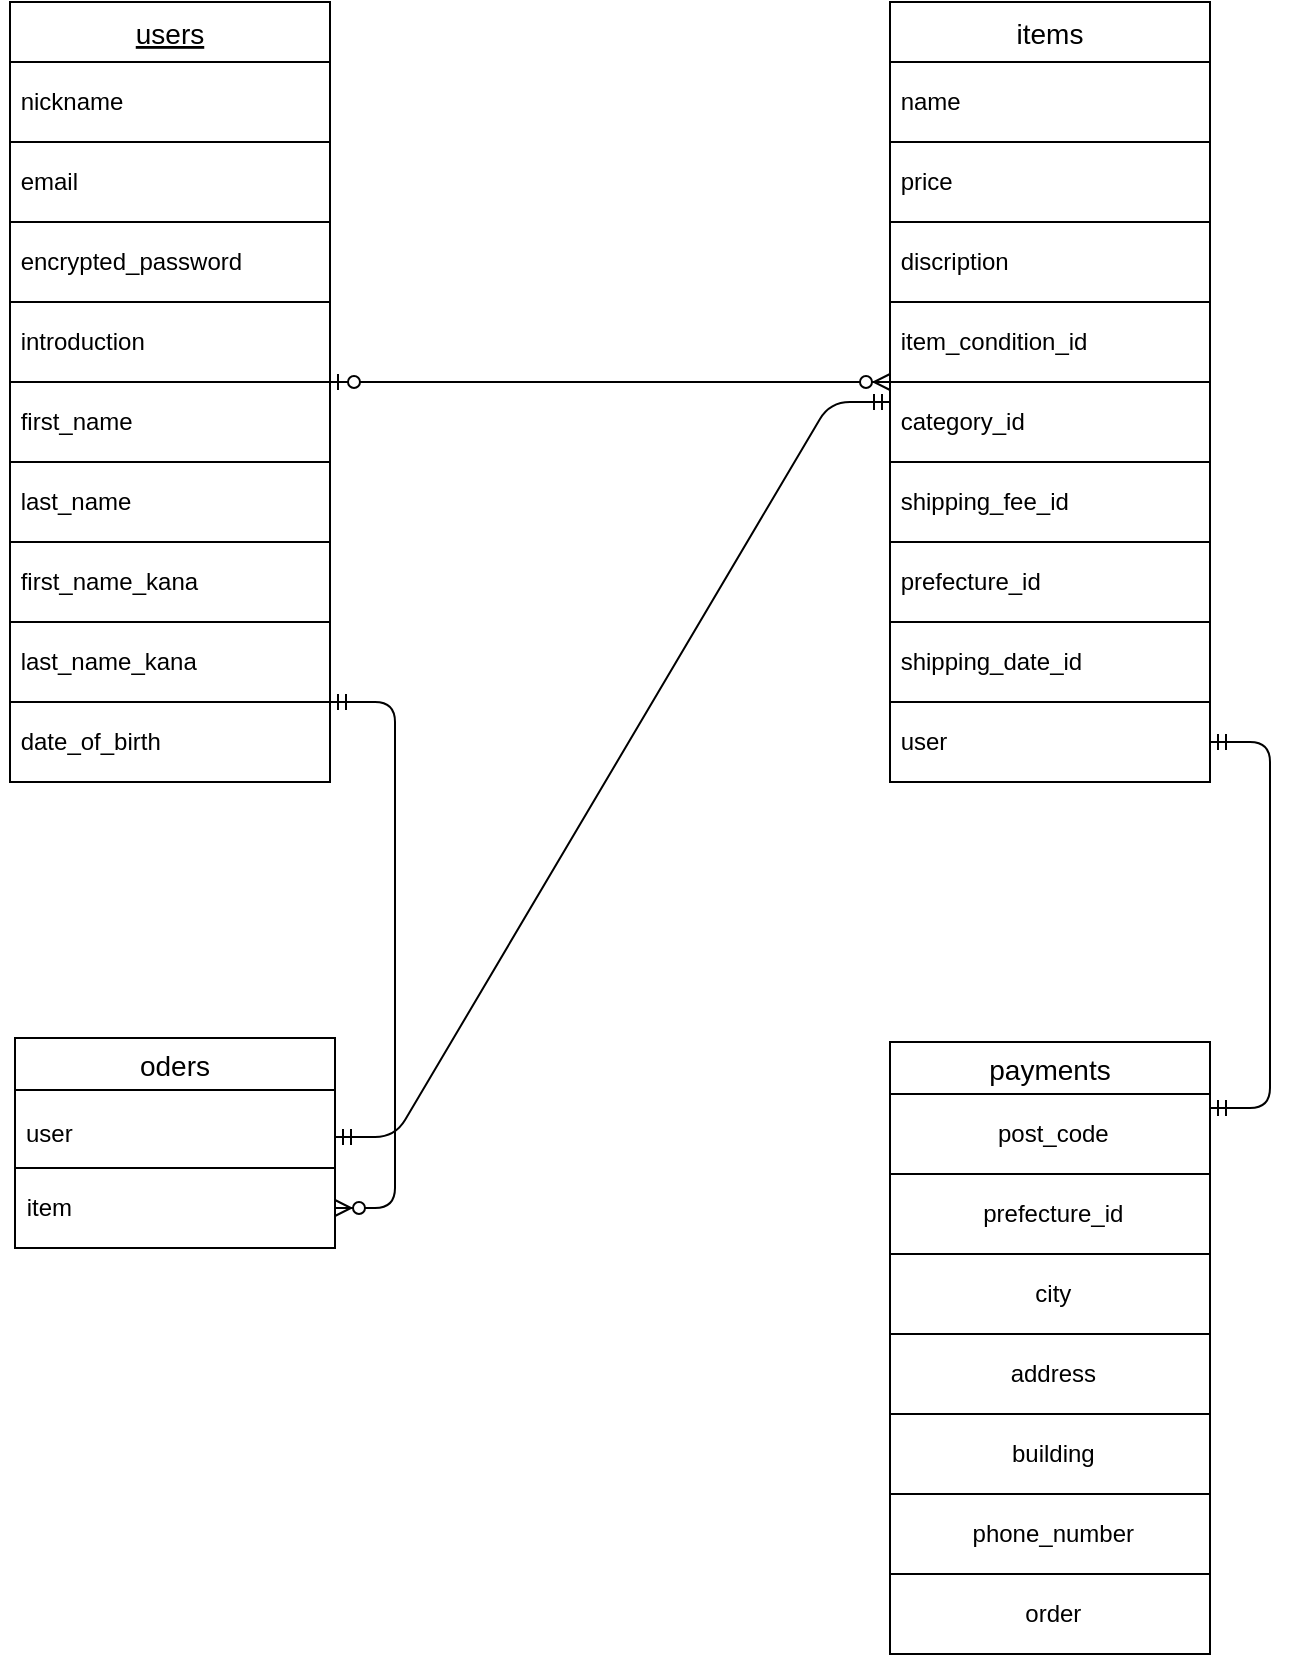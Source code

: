 <mxfile>
    <diagram id="njiPMX8rUW9rvru_ypBe" name="ページ1">
        <mxGraphModel dx="723" dy="1367" grid="1" gridSize="10" guides="1" tooltips="1" connect="1" arrows="1" fold="1" page="1" pageScale="1" pageWidth="827" pageHeight="1169" math="0" shadow="0">
            <root>
                <mxCell id="0"/>
                <mxCell id="1" parent="0"/>
                <mxCell id="2" value="users" style="swimlane;fontStyle=4;childLayout=stackLayout;horizontal=1;startSize=30;horizontalStack=0;resizeParent=1;resizeParentMax=0;resizeLast=0;collapsible=1;marginBottom=0;align=center;fontSize=14;" parent="1" vertex="1">
                    <mxGeometry x="40" y="80" width="160" height="30" as="geometry"/>
                </mxCell>
                <mxCell id="19" value="items" style="swimlane;fontStyle=0;childLayout=stackLayout;horizontal=1;startSize=30;horizontalStack=0;resizeParent=1;resizeParentMax=0;resizeLast=0;collapsible=1;marginBottom=0;align=center;fontSize=14;" parent="1" vertex="1">
                    <mxGeometry x="480" y="80" width="160" height="70" as="geometry"/>
                </mxCell>
                <mxCell id="126" value="&amp;nbsp;name" style="whiteSpace=wrap;html=1;align=left;" vertex="1" parent="19">
                    <mxGeometry y="30" width="160" height="40" as="geometry"/>
                </mxCell>
                <mxCell id="42" value="&amp;nbsp;introduction" style="whiteSpace=wrap;html=1;align=left;" vertex="1" parent="1">
                    <mxGeometry x="40" y="230" width="160" height="40" as="geometry"/>
                </mxCell>
                <mxCell id="43" value="&amp;nbsp;encrypted_password" style="whiteSpace=wrap;html=1;align=left;" vertex="1" parent="1">
                    <mxGeometry x="40" y="190" width="160" height="40" as="geometry"/>
                </mxCell>
                <mxCell id="45" value="&amp;nbsp;first_name" style="whiteSpace=wrap;html=1;align=left;" vertex="1" parent="1">
                    <mxGeometry x="40" y="270" width="160" height="40" as="geometry"/>
                </mxCell>
                <mxCell id="46" value="&amp;nbsp;last_name" style="whiteSpace=wrap;html=1;align=left;" vertex="1" parent="1">
                    <mxGeometry x="40" y="310" width="160" height="40" as="geometry"/>
                </mxCell>
                <mxCell id="47" value="&amp;nbsp;first_name_kana" style="whiteSpace=wrap;html=1;align=left;" vertex="1" parent="1">
                    <mxGeometry x="40" y="350" width="160" height="40" as="geometry"/>
                </mxCell>
                <mxCell id="48" value="&amp;nbsp;last_name_kana" style="whiteSpace=wrap;html=1;align=left;" vertex="1" parent="1">
                    <mxGeometry x="40" y="390" width="160" height="40" as="geometry"/>
                </mxCell>
                <mxCell id="49" value="&amp;nbsp;date_of_birth" style="whiteSpace=wrap;html=1;align=left;" vertex="1" parent="1">
                    <mxGeometry x="40" y="430" width="160" height="40" as="geometry"/>
                </mxCell>
                <mxCell id="112" value="&amp;nbsp;item_condition_id" style="whiteSpace=wrap;html=1;align=left;" vertex="1" parent="1">
                    <mxGeometry x="480" y="230" width="160" height="40" as="geometry"/>
                </mxCell>
                <mxCell id="113" value="&amp;nbsp;shipping_fee_id" style="whiteSpace=wrap;html=1;align=left;" vertex="1" parent="1">
                    <mxGeometry x="480" y="310" width="160" height="40" as="geometry"/>
                </mxCell>
                <mxCell id="114" value="&amp;nbsp;prefecture_id" style="whiteSpace=wrap;html=1;align=left;" vertex="1" parent="1">
                    <mxGeometry x="480" y="350" width="160" height="40" as="geometry"/>
                </mxCell>
                <mxCell id="115" value="&amp;nbsp;shipping_date_id" style="whiteSpace=wrap;html=1;align=left;" vertex="1" parent="1">
                    <mxGeometry x="480" y="390" width="160" height="40" as="geometry"/>
                </mxCell>
                <mxCell id="116" value="&amp;nbsp;user" style="whiteSpace=wrap;html=1;align=left;" vertex="1" parent="1">
                    <mxGeometry x="480" y="430" width="160" height="40" as="geometry"/>
                </mxCell>
                <mxCell id="118" value="&amp;nbsp;nickname" style="whiteSpace=wrap;html=1;align=left;" vertex="1" parent="1">
                    <mxGeometry x="40" y="110" width="160" height="40" as="geometry"/>
                </mxCell>
                <mxCell id="119" value="&amp;nbsp;email" style="whiteSpace=wrap;html=1;align=left;" vertex="1" parent="1">
                    <mxGeometry x="40" y="150" width="160" height="40" as="geometry"/>
                </mxCell>
                <mxCell id="128" value="&amp;nbsp;price" style="whiteSpace=wrap;html=1;align=left;" vertex="1" parent="1">
                    <mxGeometry x="480" y="150" width="160" height="40" as="geometry"/>
                </mxCell>
                <mxCell id="130" value="&amp;nbsp;category_id" style="whiteSpace=wrap;html=1;align=left;" vertex="1" parent="1">
                    <mxGeometry x="480" y="270" width="160" height="40" as="geometry"/>
                </mxCell>
                <mxCell id="168" value="" style="group;" vertex="1" connectable="0" parent="1">
                    <mxGeometry x="35.5" y="598" width="167" height="105" as="geometry"/>
                </mxCell>
                <mxCell id="23" value="oders" style="swimlane;fontStyle=0;childLayout=stackLayout;horizontal=1;startSize=26;horizontalStack=0;resizeParent=1;resizeParentMax=0;resizeLast=0;collapsible=1;marginBottom=0;align=center;fontSize=14;" parent="168" vertex="1">
                    <mxGeometry x="7" width="160" height="66" as="geometry"/>
                </mxCell>
                <mxCell id="145" value="&amp;nbsp; &amp;nbsp;user" style="text;html=1;align=left;verticalAlign=middle;resizable=0;points=[];autosize=1;strokeColor=none;fillColor=none;" vertex="1" parent="168">
                    <mxGeometry y="33" width="60" height="30" as="geometry"/>
                </mxCell>
                <mxCell id="146" value="&amp;nbsp;item" style="whiteSpace=wrap;html=1;align=left;" vertex="1" parent="168">
                    <mxGeometry x="7" y="65" width="160" height="40" as="geometry"/>
                </mxCell>
                <mxCell id="188" value="" style="edgeStyle=entityRelationEdgeStyle;fontSize=12;html=1;endArrow=ERzeroToMany;startArrow=ERzeroToOne;entryX=0;entryY=0;entryDx=0;entryDy=0;" edge="1" parent="1">
                    <mxGeometry width="100" height="100" relative="1" as="geometry">
                        <mxPoint x="200" y="270" as="sourcePoint"/>
                        <mxPoint x="480" y="270" as="targetPoint"/>
                    </mxGeometry>
                </mxCell>
                <mxCell id="203" value="" style="edgeStyle=entityRelationEdgeStyle;fontSize=12;html=1;endArrow=ERzeroToMany;startArrow=ERmandOne;exitX=1;exitY=0;exitDx=0;exitDy=0;" edge="1" parent="1" source="49" target="146">
                    <mxGeometry width="100" height="100" relative="1" as="geometry">
                        <mxPoint x="90" y="580" as="sourcePoint"/>
                        <mxPoint x="260" y="600" as="targetPoint"/>
                    </mxGeometry>
                </mxCell>
                <mxCell id="206" value="" style="group;" vertex="1" connectable="0" parent="1">
                    <mxGeometry x="480" y="600" width="160" height="306" as="geometry"/>
                </mxCell>
                <mxCell id="27" value="payments" style="swimlane;fontStyle=0;childLayout=stackLayout;horizontal=1;startSize=26;horizontalStack=0;resizeParent=1;resizeParentMax=0;resizeLast=0;collapsible=1;marginBottom=0;align=center;fontSize=14;" parent="206" vertex="1">
                    <mxGeometry width="160" height="66" as="geometry"/>
                </mxCell>
                <mxCell id="153" value="&amp;nbsp;post_code" style="whiteSpace=wrap;html=1;align=center;" vertex="1" parent="27">
                    <mxGeometry y="26" width="160" height="40" as="geometry"/>
                </mxCell>
                <mxCell id="154" value="&amp;nbsp;prefecture_id" style="whiteSpace=wrap;html=1;align=center;" vertex="1" parent="206">
                    <mxGeometry y="66" width="160" height="40" as="geometry"/>
                </mxCell>
                <mxCell id="155" value="&amp;nbsp;city" style="whiteSpace=wrap;html=1;align=center;" vertex="1" parent="206">
                    <mxGeometry y="106" width="160" height="40" as="geometry"/>
                </mxCell>
                <mxCell id="156" value="&amp;nbsp;address" style="whiteSpace=wrap;html=1;align=center;" vertex="1" parent="206">
                    <mxGeometry y="146" width="160" height="40" as="geometry"/>
                </mxCell>
                <mxCell id="157" value="&amp;nbsp;building" style="whiteSpace=wrap;html=1;align=center;" vertex="1" parent="206">
                    <mxGeometry y="186" width="160" height="40" as="geometry"/>
                </mxCell>
                <mxCell id="158" value="&amp;nbsp;phone_number" style="whiteSpace=wrap;html=1;align=center;" vertex="1" parent="206">
                    <mxGeometry y="226" width="160" height="40" as="geometry"/>
                </mxCell>
                <mxCell id="160" value="&amp;nbsp;order" style="whiteSpace=wrap;html=1;align=center;" vertex="1" parent="206">
                    <mxGeometry y="266" width="160" height="40" as="geometry"/>
                </mxCell>
                <mxCell id="207" value="" style="edgeStyle=entityRelationEdgeStyle;fontSize=12;html=1;endArrow=ERmandOne;startArrow=ERmandOne;" edge="1" parent="1" source="116" target="27">
                    <mxGeometry width="100" height="100" relative="1" as="geometry">
                        <mxPoint x="470" y="430" as="sourcePoint"/>
                        <mxPoint x="470" y="610" as="targetPoint"/>
                    </mxGeometry>
                </mxCell>
                <mxCell id="209" value="" style="edgeStyle=entityRelationEdgeStyle;fontSize=12;html=1;endArrow=ERmandOne;startArrow=ERmandOne;exitX=1;exitY=0.75;exitDx=0;exitDy=0;entryX=0;entryY=0.25;entryDx=0;entryDy=0;" edge="1" parent="1" source="23" target="130">
                    <mxGeometry width="100" height="100" relative="1" as="geometry">
                        <mxPoint x="370" y="620" as="sourcePoint"/>
                        <mxPoint x="480" y="350" as="targetPoint"/>
                    </mxGeometry>
                </mxCell>
                <mxCell id="211" value="&amp;nbsp;discription" style="whiteSpace=wrap;html=1;align=left;" vertex="1" parent="1">
                    <mxGeometry x="480" y="190" width="160" height="40" as="geometry"/>
                </mxCell>
            </root>
        </mxGraphModel>
    </diagram>
</mxfile>